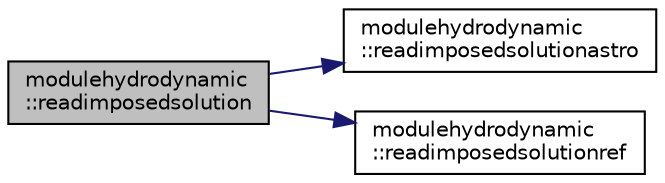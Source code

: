 digraph "modulehydrodynamic::readimposedsolution"
{
 // LATEX_PDF_SIZE
  edge [fontname="Helvetica",fontsize="10",labelfontname="Helvetica",labelfontsize="10"];
  node [fontname="Helvetica",fontsize="10",shape=record];
  rankdir="LR";
  Node1 [label="modulehydrodynamic\l::readimposedsolution",height=0.2,width=0.4,color="black", fillcolor="grey75", style="filled", fontcolor="black",tooltip=" "];
  Node1 -> Node2 [color="midnightblue",fontsize="10",style="solid"];
  Node2 [label="modulehydrodynamic\l::readimposedsolutionastro",height=0.2,width=0.4,color="black", fillcolor="white", style="filled",URL="$namespacemodulehydrodynamic.html#a20e2492662c2260ef54dd169b117482c",tooltip=" "];
  Node1 -> Node3 [color="midnightblue",fontsize="10",style="solid"];
  Node3 [label="modulehydrodynamic\l::readimposedsolutionref",height=0.2,width=0.4,color="black", fillcolor="white", style="filled",URL="$namespacemodulehydrodynamic.html#a1344961e6cb6ce4047b1c4c028350534",tooltip=" "];
}
